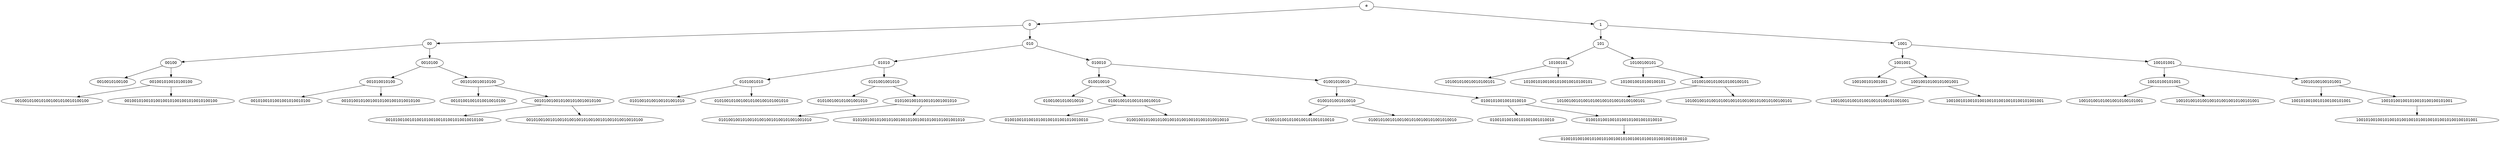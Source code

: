 digraph G {
node [fontname = "DejaVuSans"];
e -> 0;
e -> 1;
0 -> 00;
0 -> 010;
00 -> 00100;
00 -> 0010100;
00100 -> 0010010100100;
00100 -> 001001010010100100;
001001010010100100 -> 0010010100101001001010010100100;
001001010010100100 -> 001001010010100100101001001010010100100;
0010100 -> 001010010100;
0010100 -> 001010010010100;
001010010100 -> 0010100101001001010010100;
001010010100 -> 001010010100100101001001010010100;
001010010010100 -> 00101001001010010010100;
001010010010100 -> 0010100100101001010010010100;
0010100100101001010010010100 -> 00101001001010010100100101001010010010100;
0010100100101001010010010100 -> 0010100100101001010010010100100101001010010010100;
010 -> 01010;
010 -> 010010;
01010 -> 0101001010;
01010 -> 0101001001010;
0101001010 -> 01010010100100101001010;
0101001010 -> 0101001010010010100100101001010;
0101001001010 -> 010100100101001001010;
0101001001010 -> 01010010010100101001001010;
01010010010100101001001010 -> 010100100101001010010010100101001001010;
01010010010100101001001010 -> 01010010010100101001001010010010100101001001010;
010010 -> 010010010;
010010 -> 01001010010;
010010010 -> 01001001010010010;
010010010 -> 0100100101001010010010;
0100100101001010010010 -> 01001001010010100100101001010010010;
0100100101001010010010 -> 0100100101001010010010100100101001010010010;
01001010010 -> 0100101001010010;
01001010010 -> 0100101001001010010;
0100101001010010 -> 01001010010100100101001010010;
0100101001010010 -> 0100101001010010010100100101001010010;
0100101001001010010 -> 010010100100101001001010010;
0100101001001010010 -> 01001010010010100101001001010010;
01001010010010100101001001010010 -> 01001010010010100101001001010010010100101001001010010;
1 -> 101;
1 -> 1001;
101 -> 10100101;
101 -> 10100100101;
10100101 -> 101001010010010100101;
10100101 -> 10100101001001010010010100101;
10100100101 -> 1010010010100100101;
10100100101 -> 101001001010010100100101;
101001001010010100100101 -> 1010010010100101001001010010100100101;
101001001010010100100101 -> 101001001010010100100101001001010010100100101;
1001 -> 1001001;
1001 -> 100101001;
1001001 -> 100100101001001;
1001001 -> 10010010100101001001;
10010010100101001001 -> 100100101001010010010100101001001;
10010010100101001001 -> 10010010100101001001010010010100101001001;
100101001 -> 10010100101001;
100101001 -> 10010100100101001;
10010100101001 -> 100101001010010010100101001;
10010100101001 -> 10010100101001001010010010100101001;
10010100100101001 -> 1001010010010100100101001;
10010100100101001 -> 100101001001010010100100101001;
100101001001010010100100101001 -> 100101001001010010100100101001001010010100100101001;
}

